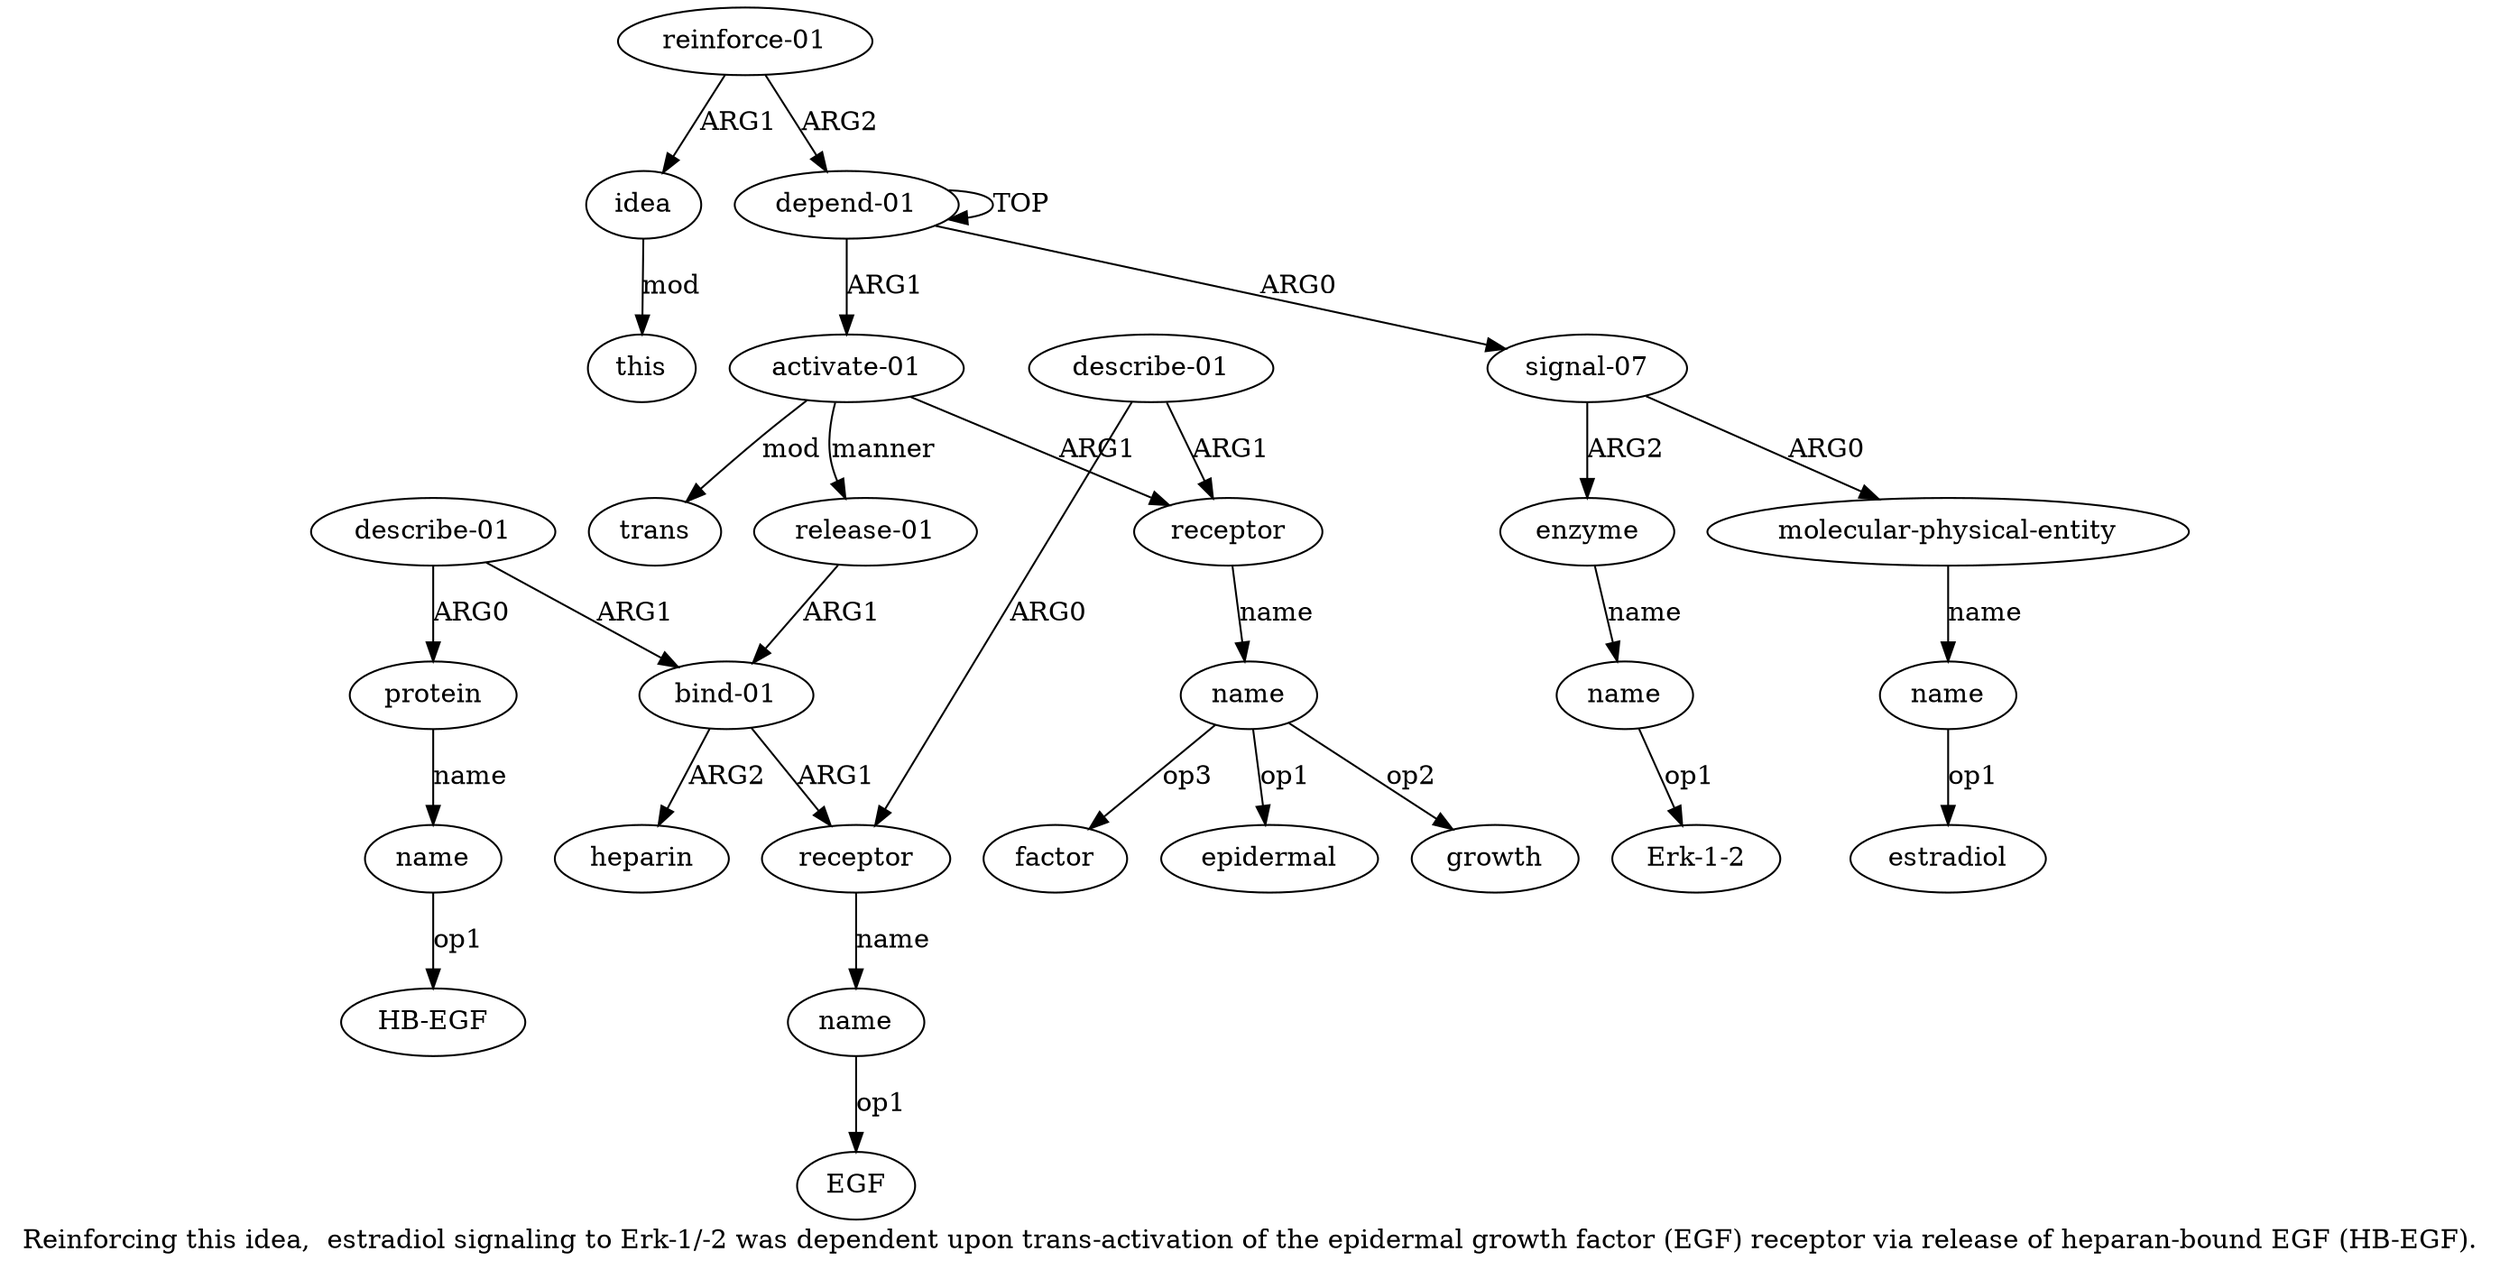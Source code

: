digraph  {
	graph [label="Reinforcing this idea,  estradiol signaling to Erk-1/-2 was dependent upon trans-activation of the epidermal growth factor (EGF) \
receptor via release of heparan-bound EGF (HB-EGF)."];
	node [label="\N"];
	a20	 [color=black,
		gold_ind=20,
		gold_label=idea,
		label=idea,
		test_ind=20,
		test_label=idea];
	a21	 [color=black,
		gold_ind=21,
		gold_label=this,
		label=this,
		test_ind=21,
		test_label=this];
	a20 -> a21 [key=0,
	color=black,
	gold_label=mod,
	label=mod,
	test_label=mod];
"a8 factor" [color=black,
	gold_ind=-1,
	gold_label=factor,
	label=factor,
	test_ind=-1,
	test_label=factor];
"a3 estradiol" [color=black,
	gold_ind=-1,
	gold_label=estradiol,
	label=estradiol,
	test_ind=-1,
	test_label=estradiol];
"a11 EGF" [color=black,
	gold_ind=-1,
	gold_label=EGF,
	label=EGF,
	test_ind=-1,
	test_label=EGF];
"a5 Erk-1-2" [color=black,
	gold_ind=-1,
	gold_label="Erk-1-2",
	label="Erk-1-2",
	test_ind=-1,
	test_label="Erk-1-2"];
a15 [color=black,
	gold_ind=15,
	gold_label=heparin,
	label=heparin,
	test_ind=15,
	test_label=heparin];
a14 [color=black,
	gold_ind=14,
	gold_label="bind-01",
	label="bind-01",
	test_ind=14,
	test_label="bind-01"];
a14 -> a15 [key=0,
color=black,
gold_label=ARG2,
label=ARG2,
test_label=ARG2];
a10 [color=black,
gold_ind=10,
gold_label=receptor,
label=receptor,
test_ind=10,
test_label=receptor];
a14 -> a10 [key=0,
color=black,
gold_label=ARG1,
label=ARG1,
test_label=ARG1];
a17 [color=black,
gold_ind=17,
gold_label=protein,
label=protein,
test_ind=17,
test_label=protein];
a18 [color=black,
gold_ind=18,
gold_label=name,
label=name,
test_ind=18,
test_label=name];
a17 -> a18 [key=0,
color=black,
gold_label=name,
label=name,
test_label=name];
a16 [color=black,
gold_ind=16,
gold_label="describe-01",
label="describe-01",
test_ind=16,
test_label="describe-01"];
a16 -> a14 [key=0,
color=black,
gold_label=ARG1,
label=ARG1,
test_label=ARG1];
a16 -> a17 [key=0,
color=black,
gold_label=ARG0,
label=ARG0,
test_label=ARG0];
a11 [color=black,
gold_ind=11,
gold_label=name,
label=name,
test_ind=11,
test_label=name];
a11 -> "a11 EGF" [key=0,
color=black,
gold_label=op1,
label=op1,
test_label=op1];
a10 -> a11 [key=0,
color=black,
gold_label=name,
label=name,
test_label=name];
a13 [color=black,
gold_ind=13,
gold_label="release-01",
label="release-01",
test_ind=13,
test_label="release-01"];
a13 -> a14 [key=0,
color=black,
gold_label=ARG1,
label=ARG1,
test_label=ARG1];
a12 [color=black,
gold_ind=12,
gold_label=trans,
label=trans,
test_ind=12,
test_label=trans];
"a8 epidermal" [color=black,
gold_ind=-1,
gold_label=epidermal,
label=epidermal,
test_ind=-1,
test_label=epidermal];
a19 [color=black,
gold_ind=19,
gold_label="reinforce-01",
label="reinforce-01",
test_ind=19,
test_label="reinforce-01"];
a19 -> a20 [key=0,
color=black,
gold_label=ARG1,
label=ARG1,
test_label=ARG1];
a0 [color=black,
gold_ind=0,
gold_label="depend-01",
label="depend-01",
test_ind=0,
test_label="depend-01"];
a19 -> a0 [key=0,
color=black,
gold_label=ARG2,
label=ARG2,
test_label=ARG2];
"a18 HB-EGF" [color=black,
gold_ind=-1,
gold_label="HB-EGF",
label="HB-EGF",
test_ind=-1,
test_label="HB-EGF"];
a18 -> "a18 HB-EGF" [key=0,
color=black,
gold_label=op1,
label=op1,
test_label=op1];
a1 [color=black,
gold_ind=1,
gold_label="signal-07",
label="signal-07",
test_ind=1,
test_label="signal-07"];
a2 [color=black,
gold_ind=2,
gold_label="molecular-physical-entity",
label="molecular-physical-entity",
test_ind=2,
test_label="molecular-physical-entity"];
a1 -> a2 [key=0,
color=black,
gold_label=ARG0,
label=ARG0,
test_label=ARG0];
a4 [color=black,
gold_ind=4,
gold_label=enzyme,
label=enzyme,
test_ind=4,
test_label=enzyme];
a1 -> a4 [key=0,
color=black,
gold_label=ARG2,
label=ARG2,
test_label=ARG2];
a0 -> a1 [key=0,
color=black,
gold_label=ARG0,
label=ARG0,
test_label=ARG0];
a0 -> a0 [key=0,
color=black,
gold_label=TOP,
label=TOP,
test_label=TOP];
a6 [color=black,
gold_ind=6,
gold_label="activate-01",
label="activate-01",
test_ind=6,
test_label="activate-01"];
a0 -> a6 [key=0,
color=black,
gold_label=ARG1,
label=ARG1,
test_label=ARG1];
a3 [color=black,
gold_ind=3,
gold_label=name,
label=name,
test_ind=3,
test_label=name];
a3 -> "a3 estradiol" [key=0,
color=black,
gold_label=op1,
label=op1,
test_label=op1];
a2 -> a3 [key=0,
color=black,
gold_label=name,
label=name,
test_label=name];
a5 [color=black,
gold_ind=5,
gold_label=name,
label=name,
test_ind=5,
test_label=name];
a5 -> "a5 Erk-1-2" [key=0,
color=black,
gold_label=op1,
label=op1,
test_label=op1];
a4 -> a5 [key=0,
color=black,
gold_label=name,
label=name,
test_label=name];
a7 [color=black,
gold_ind=7,
gold_label=receptor,
label=receptor,
test_ind=7,
test_label=receptor];
a8 [color=black,
gold_ind=8,
gold_label=name,
label=name,
test_ind=8,
test_label=name];
a7 -> a8 [key=0,
color=black,
gold_label=name,
label=name,
test_label=name];
a6 -> a13 [key=0,
color=black,
gold_label=manner,
label=manner,
test_label=manner];
a6 -> a12 [key=0,
color=black,
gold_label=mod,
label=mod,
test_label=mod];
a6 -> a7 [key=0,
color=black,
gold_label=ARG1,
label=ARG1,
test_label=ARG1];
a9 [color=black,
gold_ind=9,
gold_label="describe-01",
label="describe-01",
test_ind=9,
test_label="describe-01"];
a9 -> a10 [key=0,
color=black,
gold_label=ARG0,
label=ARG0,
test_label=ARG0];
a9 -> a7 [key=0,
color=black,
gold_label=ARG1,
label=ARG1,
test_label=ARG1];
a8 -> "a8 factor" [key=0,
color=black,
gold_label=op3,
label=op3,
test_label=op3];
a8 -> "a8 epidermal" [key=0,
color=black,
gold_label=op1,
label=op1,
test_label=op1];
"a8 growth" [color=black,
gold_ind=-1,
gold_label=growth,
label=growth,
test_ind=-1,
test_label=growth];
a8 -> "a8 growth" [key=0,
color=black,
gold_label=op2,
label=op2,
test_label=op2];
}
